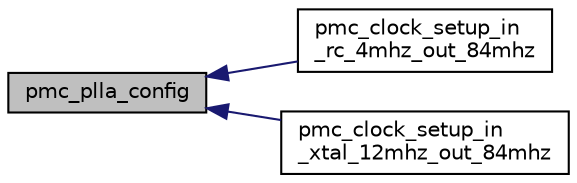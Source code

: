digraph "pmc_plla_config"
{
  edge [fontname="Helvetica",fontsize="10",labelfontname="Helvetica",labelfontsize="10"];
  node [fontname="Helvetica",fontsize="10",shape=record];
  rankdir="LR";
  Node1 [label="pmc_plla_config",height=0.2,width=0.4,color="black", fillcolor="grey75", style="filled", fontcolor="black"];
  Node1 -> Node2 [dir="back",color="midnightblue",fontsize="10",style="solid",fontname="Helvetica"];
  Node2 [label="pmc_clock_setup_in\l_rc_4mhz_out_84mhz",height=0.2,width=0.4,color="black", fillcolor="white", style="filled",URL="$pmc_8c.html#a11bf7b639e83cf2abc9fc260419ef918"];
  Node1 -> Node3 [dir="back",color="midnightblue",fontsize="10",style="solid",fontname="Helvetica"];
  Node3 [label="pmc_clock_setup_in\l_xtal_12mhz_out_84mhz",height=0.2,width=0.4,color="black", fillcolor="white", style="filled",URL="$pmc_8c.html#a5e938228fbf5480af3d7e0f1f6fb9182"];
}
